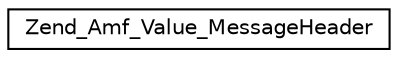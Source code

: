 digraph G
{
  edge [fontname="Helvetica",fontsize="10",labelfontname="Helvetica",labelfontsize="10"];
  node [fontname="Helvetica",fontsize="10",shape=record];
  rankdir="LR";
  Node1 [label="Zend_Amf_Value_MessageHeader",height=0.2,width=0.4,color="black", fillcolor="white", style="filled",URL="$class_zend___amf___value___message_header.html"];
}
